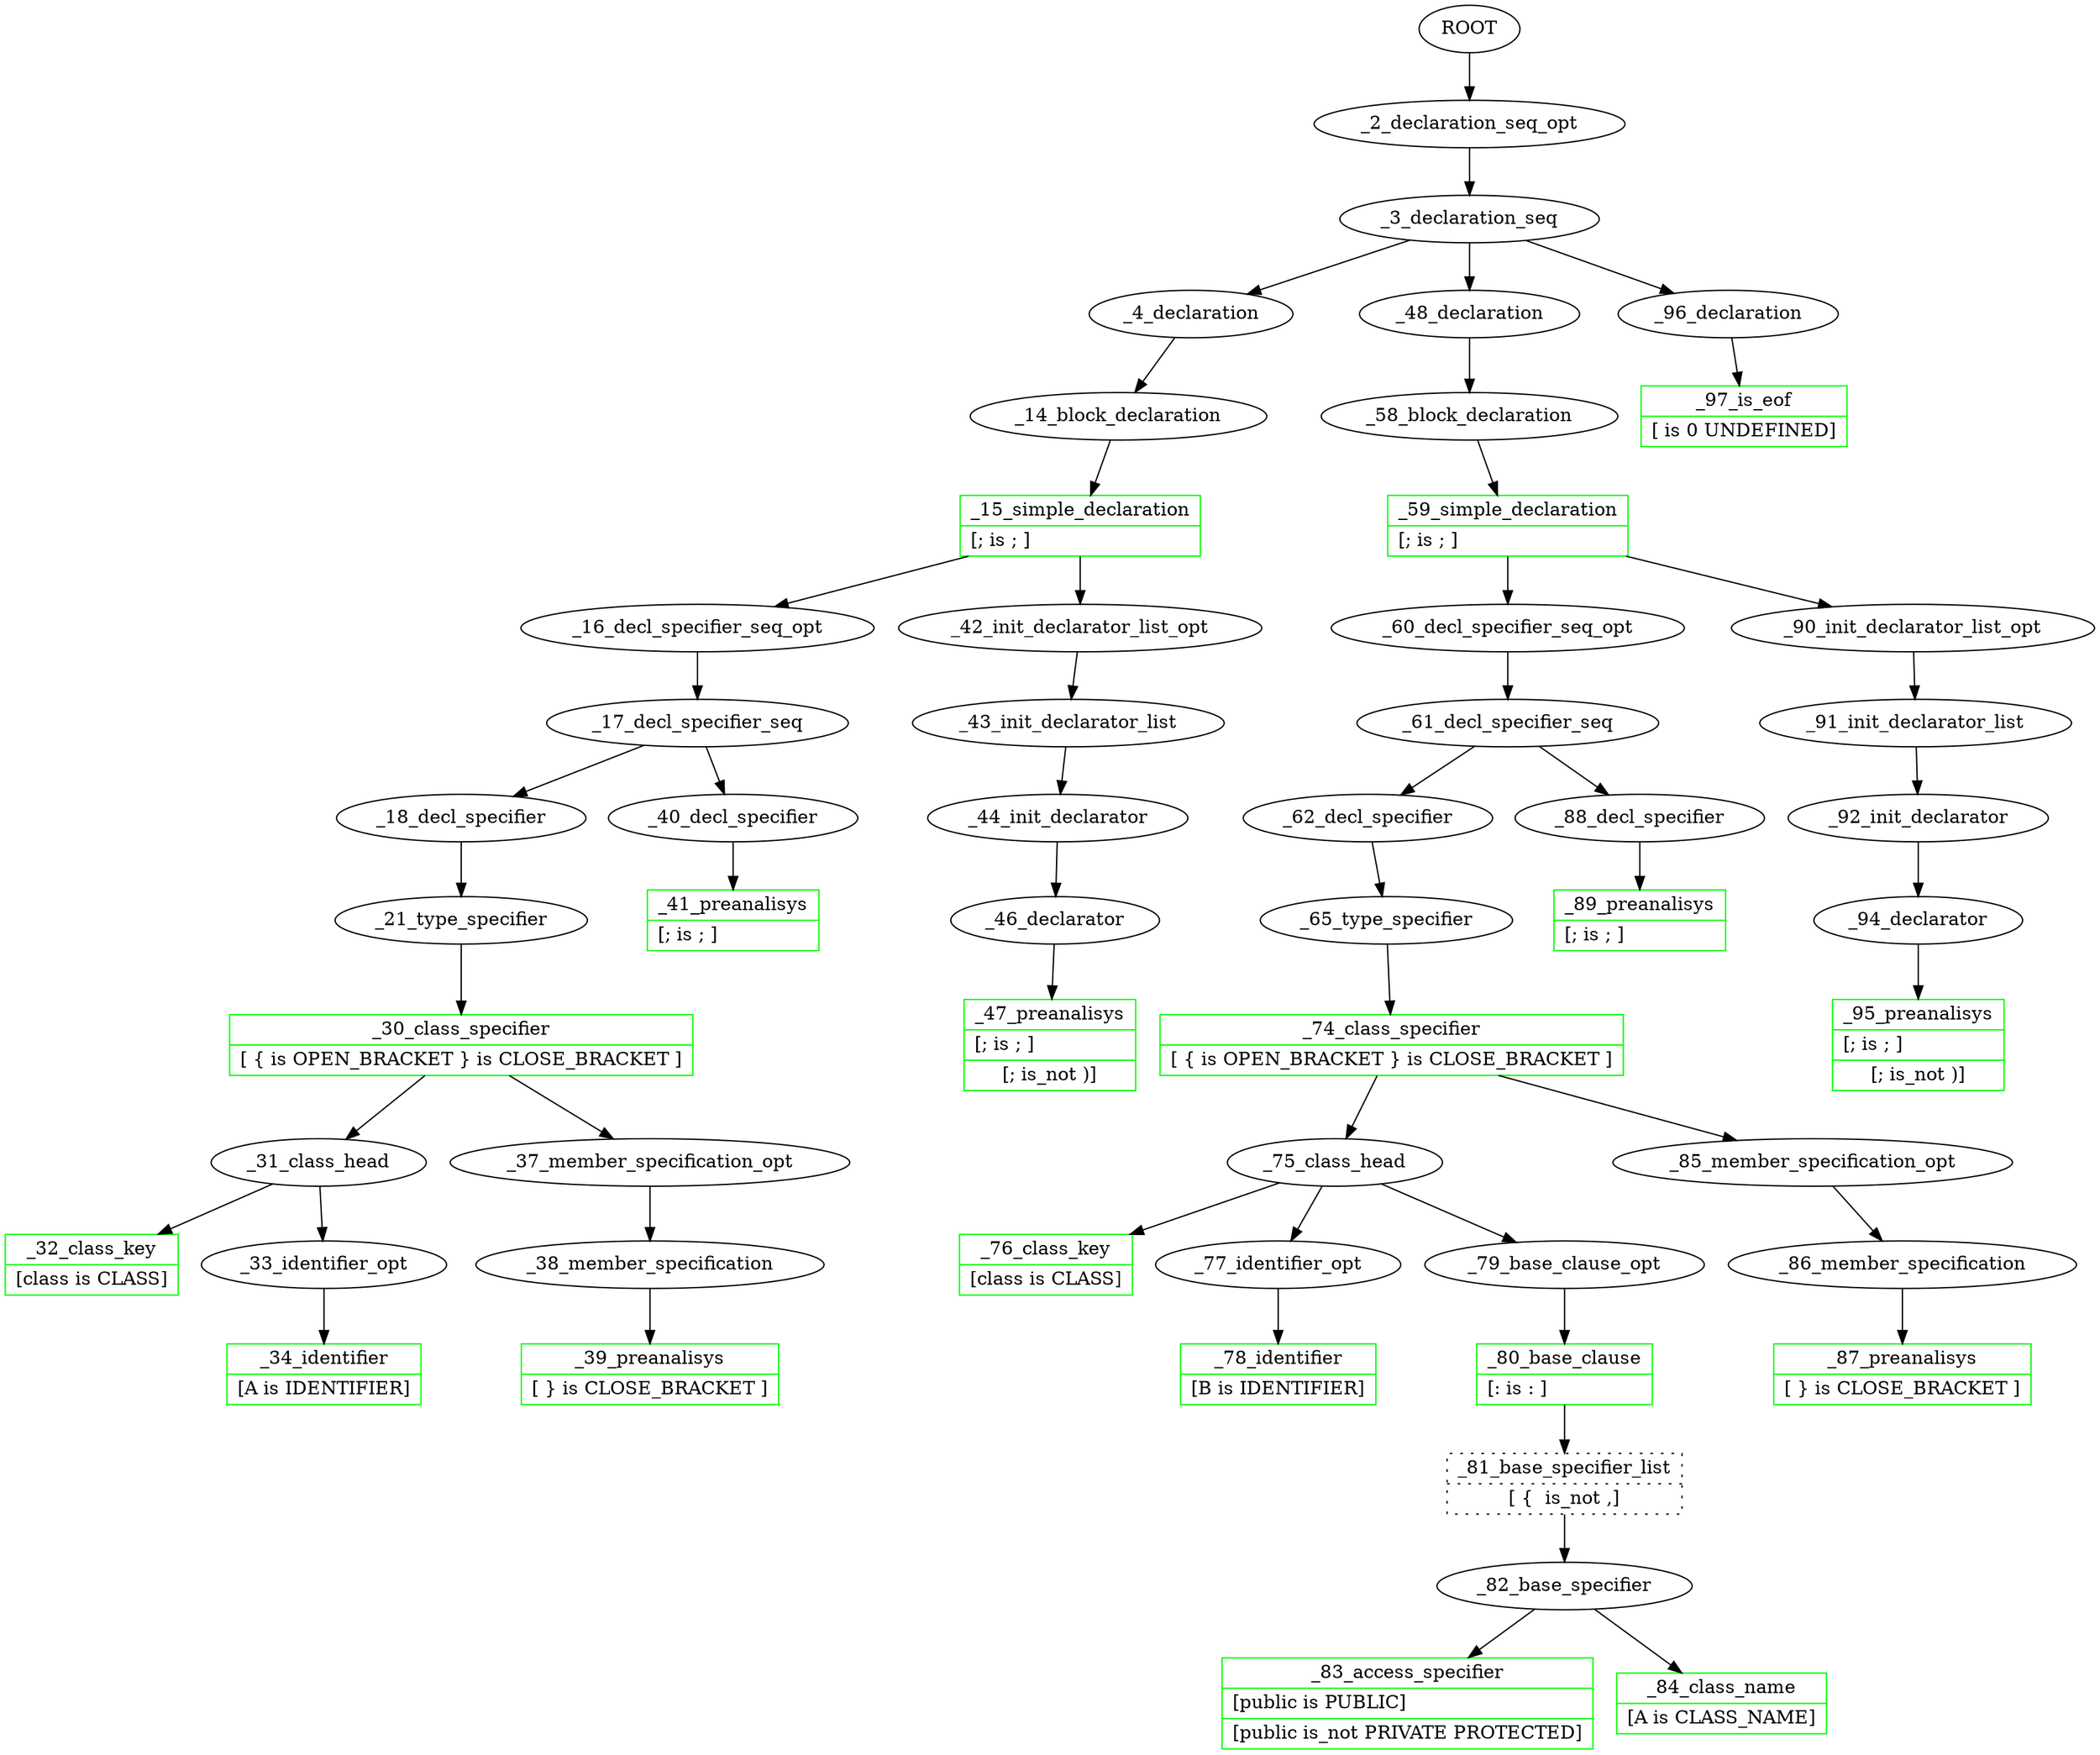 /*
 cat /home/hevia/working/abidos_cpp/processor/test_out//trace_t001.cpp.gv | dot -Tpng > /home/hevia/working/abidos_cpp/processor/test_out//trace_t001.cpp.gv.png
*/
digraph G {
  ROOT[label="ROOT"]
  _2_declaration_seq_opt[label="_2_declaration_seq_opt"]
  _3_declaration_seq[label="_3_declaration_seq"]
  _4_declaration[label="_4_declaration"]
/*  
  _5_is_eof[label="{_5_is_eof|[class\ is_not EOF]}", shape="record", color=black, style=dotted]
  _6_extern_c[label="{_6_extern_c|[class\ is_not EXTERN]}", shape="record", color=black, style=dotted]
  _7_preprocessor[label="_7_preprocessor"]
  _8_preprocessor_define[label="{_8_preprocessor_define|[class\ is_not #]}", shape="record", color=black, style=dotted]
  _9_preprocessor_include[label="{_9_preprocessor_include|[class\ is_not #]}", shape="record", color=black, style=dotted]
  _10_preprocessor_ifndef[label="{_10_preprocessor_ifndef|[class\ is_not #]}", shape="record", color=black, style=dotted]
  _11_preprocessor_endif[label="{_11_preprocessor_endif|[class\ is_not #]}", shape="record", color=black, style=dotted]
  _12_preprocessor_other_dummy[label="{_12_preprocessor_other_dummy|[class\ is_not #]}", shape="record", color=black, style=dotted]
  _13_template_declaration[label="{_13_template_declaration|[class\ is_not TEMPLATE]}", shape="record", color=black, style=dotted]
*/  
  _14_block_declaration[label="_14_block_declaration"]
  _15_simple_declaration[label="{_15_simple_declaration|[; is  ; ]\l}", shape="record", color=green]
  _16_decl_specifier_seq_opt[label="_16_decl_specifier_seq_opt"]
  _17_decl_specifier_seq[label="_17_decl_specifier_seq"]
  _18_decl_specifier[label="_18_decl_specifier"]
/*
  _19_preanalisys[label="{_19_preanalisys|[class\ is_not ;\ )\ COLONCOLON\ IDENTIFIER\ ~\ #]}", shape="record", color=black, style=dotted]
  _20_storage_class_specifier[label="{_20_storage_class_specifier|[class\ is_not AUTO\ REGISTER\ STATIC\ EXTERN\ MUTABLE]}", shape="record", color=black, style=dotted]
*/  
  _21_type_specifier[label="_21_type_specifier"]
/*
  _22_simple_type_specifier[label="{_22_simple_type_specifier|[class\ is_not CHAR\ WCHAR_T\ BOOL\ SHORT\ INT\ LONG\ SIGNED\ UNSIGNED\ FLOAT\ DOUBLE\ VOID]}", shape="record", color=black, style=dotted]
  _23_type_name[label="_23_type_name"]
  _24_class_name[label="{_24_class_name|[class\ is_not CLASS_NAME]}", shape="record", color=black, style=dotted]
  _25_enum_name[label="{_25_enum_name|[class\ is_not ENUM\ ENUM_NAME]}", shape="record", color=black, style=dotted]
  _26_typedef_name[label="{_26_typedef_name|[class\ is_not TYPEDEF_NAME]}", shape="record", color=black, style=dotted]
  _27_nested_name_specifier[label="{_27_nested_name_specifier|[class\ is_not CLASS_NAME\ NAMESPACE_NAME\ TEMPLATE_NAME]}", shape="record", color=black, style=dotted]
  _28_template_id[label="_28_template_id"]
  _29_template_name[label="{_29_template_name|[class\ is_not TEMPLATE_NAME]}", shape="record", color=black, style=dotted]
*/
  _30_class_specifier[label="{_30_class_specifier|[ \{  is  OPEN_BRACKET  \}  is  CLOSE_BRACKET ]\l}", shape="record", color=green]
  _31_class_head[label="_31_class_head"]
  _32_class_key[label="{_32_class_key|[class is CLASS]\l}", shape="record", color=green]
  _33_identifier_opt[label="_33_identifier_opt"]
  _34_identifier[label="{_34_identifier|[A is IDENTIFIER]\l}", shape="record", color=green]
/*  
  _35_base_clause_opt[label="_35_base_clause_opt"]
  _36_base_clause[label="{_36_base_clause|[ \{ \ is_not \:]}", shape="record", color=black, style=dotted]
*/
  _37_member_specification_opt[label="_37_member_specification_opt"]
  _38_member_specification[label="_38_member_specification"]
  _39_preanalisys[label="{_39_preanalisys|[ \}  is  CLOSE_BRACKET ]\l}", shape="record", color=green]
  _40_decl_specifier[label="_40_decl_specifier"]
  _41_preanalisys[label="{_41_preanalisys|[; is  ; ]\l}", shape="record", color=green]
  _42_init_declarator_list_opt[label="_42_init_declarator_list_opt"]
  _43_init_declarator_list[label="_43_init_declarator_list"]
  _44_init_declarator[label="_44_init_declarator"]
/*
  _45_ptr_specifier[label="{_45_ptr_specifier|[;\ is_not *\ &]}", shape="record", color=black, style=dotted]
*/
  _46_declarator[label="_46_declarator"]
  _47_preanalisys[label="{_47_preanalisys|[; is  ; ]\l|[;\ is_not )]}", shape="record", color=green]
  _48_declaration[label="_48_declaration"]
/*  
  _49_is_eof[label="{_49_is_eof|[class\ is_not EOF]}", shape="record", color=black, style=dotted]
  _50_extern_c[label="{_50_extern_c|[class\ is_not EXTERN]}", shape="record", color=black, style=dotted]
  _51_preprocessor[label="_51_preprocessor"]
  _52_preprocessor_define[label="{_52_preprocessor_define|[class\ is_not #]}", shape="record", color=black, style=dotted]
  _53_preprocessor_include[label="{_53_preprocessor_include|[class\ is_not #]}", shape="record", color=black, style=dotted]
  _54_preprocessor_ifndef[label="{_54_preprocessor_ifndef|[class\ is_not #]}", shape="record", color=black, style=dotted]
  _55_preprocessor_endif[label="{_55_preprocessor_endif|[class\ is_not #]}", shape="record", color=black, style=dotted]
  _56_preprocessor_other_dummy[label="{_56_preprocessor_other_dummy|[class\ is_not #]}", shape="record", color=black, style=dotted]
  _57_template_declaration[label="{_57_template_declaration|[class\ is_not TEMPLATE]}", shape="record", color=black, style=dotted]
*/
  _58_block_declaration[label="_58_block_declaration"]
  _59_simple_declaration[label="{_59_simple_declaration|[; is  ; ]\l}", shape="record", color=green]
  _60_decl_specifier_seq_opt[label="_60_decl_specifier_seq_opt"]
  _61_decl_specifier_seq[label="_61_decl_specifier_seq"]
  _62_decl_specifier[label="_62_decl_specifier"]
/*  
  _63_preanalisys[label="{_63_preanalisys|[class\ is_not ;\ )\ COLONCOLON\ IDENTIFIER\ ~\ #]}", shape="record", color=black, style=dotted]
  _64_storage_class_specifier[label="{_64_storage_class_specifier|[class\ is_not AUTO\ REGISTER\ STATIC\ EXTERN\ MUTABLE]}", shape="record", color=black, style=dotted]
*/  
  _65_type_specifier[label="_65_type_specifier"]
/*
  _66_simple_type_specifier[label="{_66_simple_type_specifier|[class\ is_not CHAR\ WCHAR_T\ BOOL\ SHORT\ INT\ LONG\ SIGNED\ UNSIGNED\ FLOAT\ DOUBLE\ VOID]}", shape="record", color=black, style=dotted]
  _67_type_name[label="_67_type_name"]
  _68_class_name[label="{_68_class_name|[class\ is_not CLASS_NAME]}", shape="record", color=black, style=dotted]
  _69_enum_name[label="{_69_enum_name|[class\ is_not ENUM\ ENUM_NAME]}", shape="record", color=black, style=dotted]
  _70_typedef_name[label="{_70_typedef_name|[class\ is_not TYPEDEF_NAME]}", shape="record", color=black, style=dotted]
  _71_nested_name_specifier[label="{_71_nested_name_specifier|[class\ is_not CLASS_NAME\ NAMESPACE_NAME\ TEMPLATE_NAME]}", shape="record", color=black, style=dotted]
  _72_template_id[label="_72_template_id"]
  _73_template_name[label="{_73_template_name|[class\ is_not TEMPLATE_NAME]}", shape="record", color=black, style=dotted]
*/
  _74_class_specifier[label="{_74_class_specifier|[ \{  is  OPEN_BRACKET  \}  is  CLOSE_BRACKET ]\l}", shape="record", color=green]
  _75_class_head[label="_75_class_head"]
  _76_class_key[label="{_76_class_key|[class is CLASS]\l}", shape="record", color=green]
  _77_identifier_opt[label="_77_identifier_opt"]
  _78_identifier[label="{_78_identifier|[B is IDENTIFIER]\l}", shape="record", color=green]
  _79_base_clause_opt[label="_79_base_clause_opt"]
  _80_base_clause[label="{_80_base_clause|[\: is  : ]\l}", shape="record", color=green]
  _81_base_specifier_list[label="{_81_base_specifier_list|[ \{ \ is_not \,]}", shape="record", color=black, style=dotted]
  _82_base_specifier[label="_82_base_specifier"]
  _83_access_specifier[label="{_83_access_specifier|[public is PUBLIC]\l|[public\ is_not PRIVATE\ PROTECTED]}", shape="record", color=green]
  _84_class_name[label="{_84_class_name|[A is CLASS_NAME]\l}", shape="record", color=green]
  _85_member_specification_opt[label="_85_member_specification_opt"]
  _86_member_specification[label="_86_member_specification"]
  _87_preanalisys[label="{_87_preanalisys|[ \}  is  CLOSE_BRACKET ]\l}", shape="record", color=green]
  _88_decl_specifier[label="_88_decl_specifier"]
  _89_preanalisys[label="{_89_preanalisys|[; is  ; ]\l}", shape="record", color=green]
  _90_init_declarator_list_opt[label="_90_init_declarator_list_opt"]
  _91_init_declarator_list[label="_91_init_declarator_list"]
  _92_init_declarator[label="_92_init_declarator"]
/*
  _93_ptr_specifier[label="{_93_ptr_specifier|[;\ is_not *\ &]}", shape="record", color=black, style=dotted]
*/
  _94_declarator[label="_94_declarator"]
  _95_preanalisys[label="{_95_preanalisys|[; is  ; ]\l|[;\ is_not )]}", shape="record", color=green]
  _96_declaration[label="_96_declaration"]
  _97_is_eof[label="{_97_is_eof|[ is 0 UNDEFINED]\l}", shape="record", color=green]
  ROOT->_2_declaration_seq_opt;
  _2_declaration_seq_opt->_3_declaration_seq;
  _3_declaration_seq->_4_declaration;
/*  
  _4_declaration->_5_is_eof;
  _4_declaration->_6_extern_c;
  _4_declaration->_7_preprocessor;
  _7_preprocessor->_8_preprocessor_define;
  _7_preprocessor->_9_preprocessor_include;
  _7_preprocessor->_10_preprocessor_ifndef;
  _7_preprocessor->_11_preprocessor_endif;
  _7_preprocessor->_12_preprocessor_other_dummy;
  _4_declaration->_13_template_declaration;
*/  
  _4_declaration->_14_block_declaration;
  _14_block_declaration->_15_simple_declaration;
  _15_simple_declaration->_16_decl_specifier_seq_opt;
  _16_decl_specifier_seq_opt->_17_decl_specifier_seq;
  _17_decl_specifier_seq->_18_decl_specifier;
/*  
  _18_decl_specifier->_19_preanalisys;
  _18_decl_specifier->_20_storage_class_specifier;
*/  
  _18_decl_specifier->_21_type_specifier;
/*    
  _21_type_specifier->_22_simple_type_specifier;
  _22_simple_type_specifier->_23_type_name;
  _23_type_name->_24_class_name;
  _23_type_name->_25_enum_name;
  _23_type_name->_26_typedef_name;
  _22_simple_type_specifier->_27_nested_name_specifier;
  _22_simple_type_specifier->_28_template_id;
  _28_template_id->_29_template_name;
*/  
  _21_type_specifier->_30_class_specifier;
  _30_class_specifier->_31_class_head;
  _31_class_head->_32_class_key;
  _31_class_head->_33_identifier_opt;
  _33_identifier_opt->_34_identifier;
/*
  _31_class_head->_35_base_clause_opt;
  _35_base_clause_opt->_36_base_clause;
*/
  _30_class_specifier->_37_member_specification_opt;
  _37_member_specification_opt->_38_member_specification;
  _38_member_specification->_39_preanalisys;
  _17_decl_specifier_seq->_40_decl_specifier;
  _40_decl_specifier->_41_preanalisys;
  _15_simple_declaration->_42_init_declarator_list_opt;
  _42_init_declarator_list_opt->_43_init_declarator_list;
  _43_init_declarator_list->_44_init_declarator;
/*
  _44_init_declarator->_45_ptr_specifier;
*/
  _44_init_declarator->_46_declarator;
  _46_declarator->_47_preanalisys;
  _3_declaration_seq->_48_declaration;
/*
  _48_declaration->_49_is_eof;
  _48_declaration->_50_extern_c;
  _48_declaration->_51_preprocessor;
  _51_preprocessor->_52_preprocessor_define;
  _51_preprocessor->_53_preprocessor_include;
  _51_preprocessor->_54_preprocessor_ifndef;
  _51_preprocessor->_55_preprocessor_endif;
  _51_preprocessor->_56_preprocessor_other_dummy;
  _48_declaration->_57_template_declaration;
*/
  _48_declaration->_58_block_declaration;
  _58_block_declaration->_59_simple_declaration;
  _59_simple_declaration->_60_decl_specifier_seq_opt;
  _60_decl_specifier_seq_opt->_61_decl_specifier_seq;
  _61_decl_specifier_seq->_62_decl_specifier;
/*
  _62_decl_specifier->_63_preanalisys;
  _62_decl_specifier->_64_storage_class_specifier;
*/  
  _62_decl_specifier->_65_type_specifier;
/*  
  _65_type_specifier->_66_simple_type_specifier;
  _66_simple_type_specifier->_67_type_name;
  _67_type_name->_68_class_name;
  _67_type_name->_69_enum_name;
  _67_type_name->_70_typedef_name;
  _66_simple_type_specifier->_71_nested_name_specifier;
  _66_simple_type_specifier->_72_template_id;
  _72_template_id->_73_template_name;
*/  
  _65_type_specifier->_74_class_specifier;
  _74_class_specifier->_75_class_head;
  _75_class_head->_76_class_key;
  _75_class_head->_77_identifier_opt;
  _77_identifier_opt->_78_identifier;
  _75_class_head->_79_base_clause_opt;
  _79_base_clause_opt->_80_base_clause;
  _80_base_clause->_81_base_specifier_list;
  _81_base_specifier_list->_82_base_specifier;
  _82_base_specifier->_83_access_specifier;
  _82_base_specifier->_84_class_name;
  _74_class_specifier->_85_member_specification_opt;
  _85_member_specification_opt->_86_member_specification;
  _86_member_specification->_87_preanalisys;
  _61_decl_specifier_seq->_88_decl_specifier;
  _88_decl_specifier->_89_preanalisys;
  _59_simple_declaration->_90_init_declarator_list_opt;
  _90_init_declarator_list_opt->_91_init_declarator_list;
  _91_init_declarator_list->_92_init_declarator;
/*
  _92_init_declarator->_93_ptr_specifier;
*/
  _92_init_declarator->_94_declarator;
  _94_declarator->_95_preanalisys;
  _3_declaration_seq->_96_declaration;
  _96_declaration->_97_is_eof;
}
